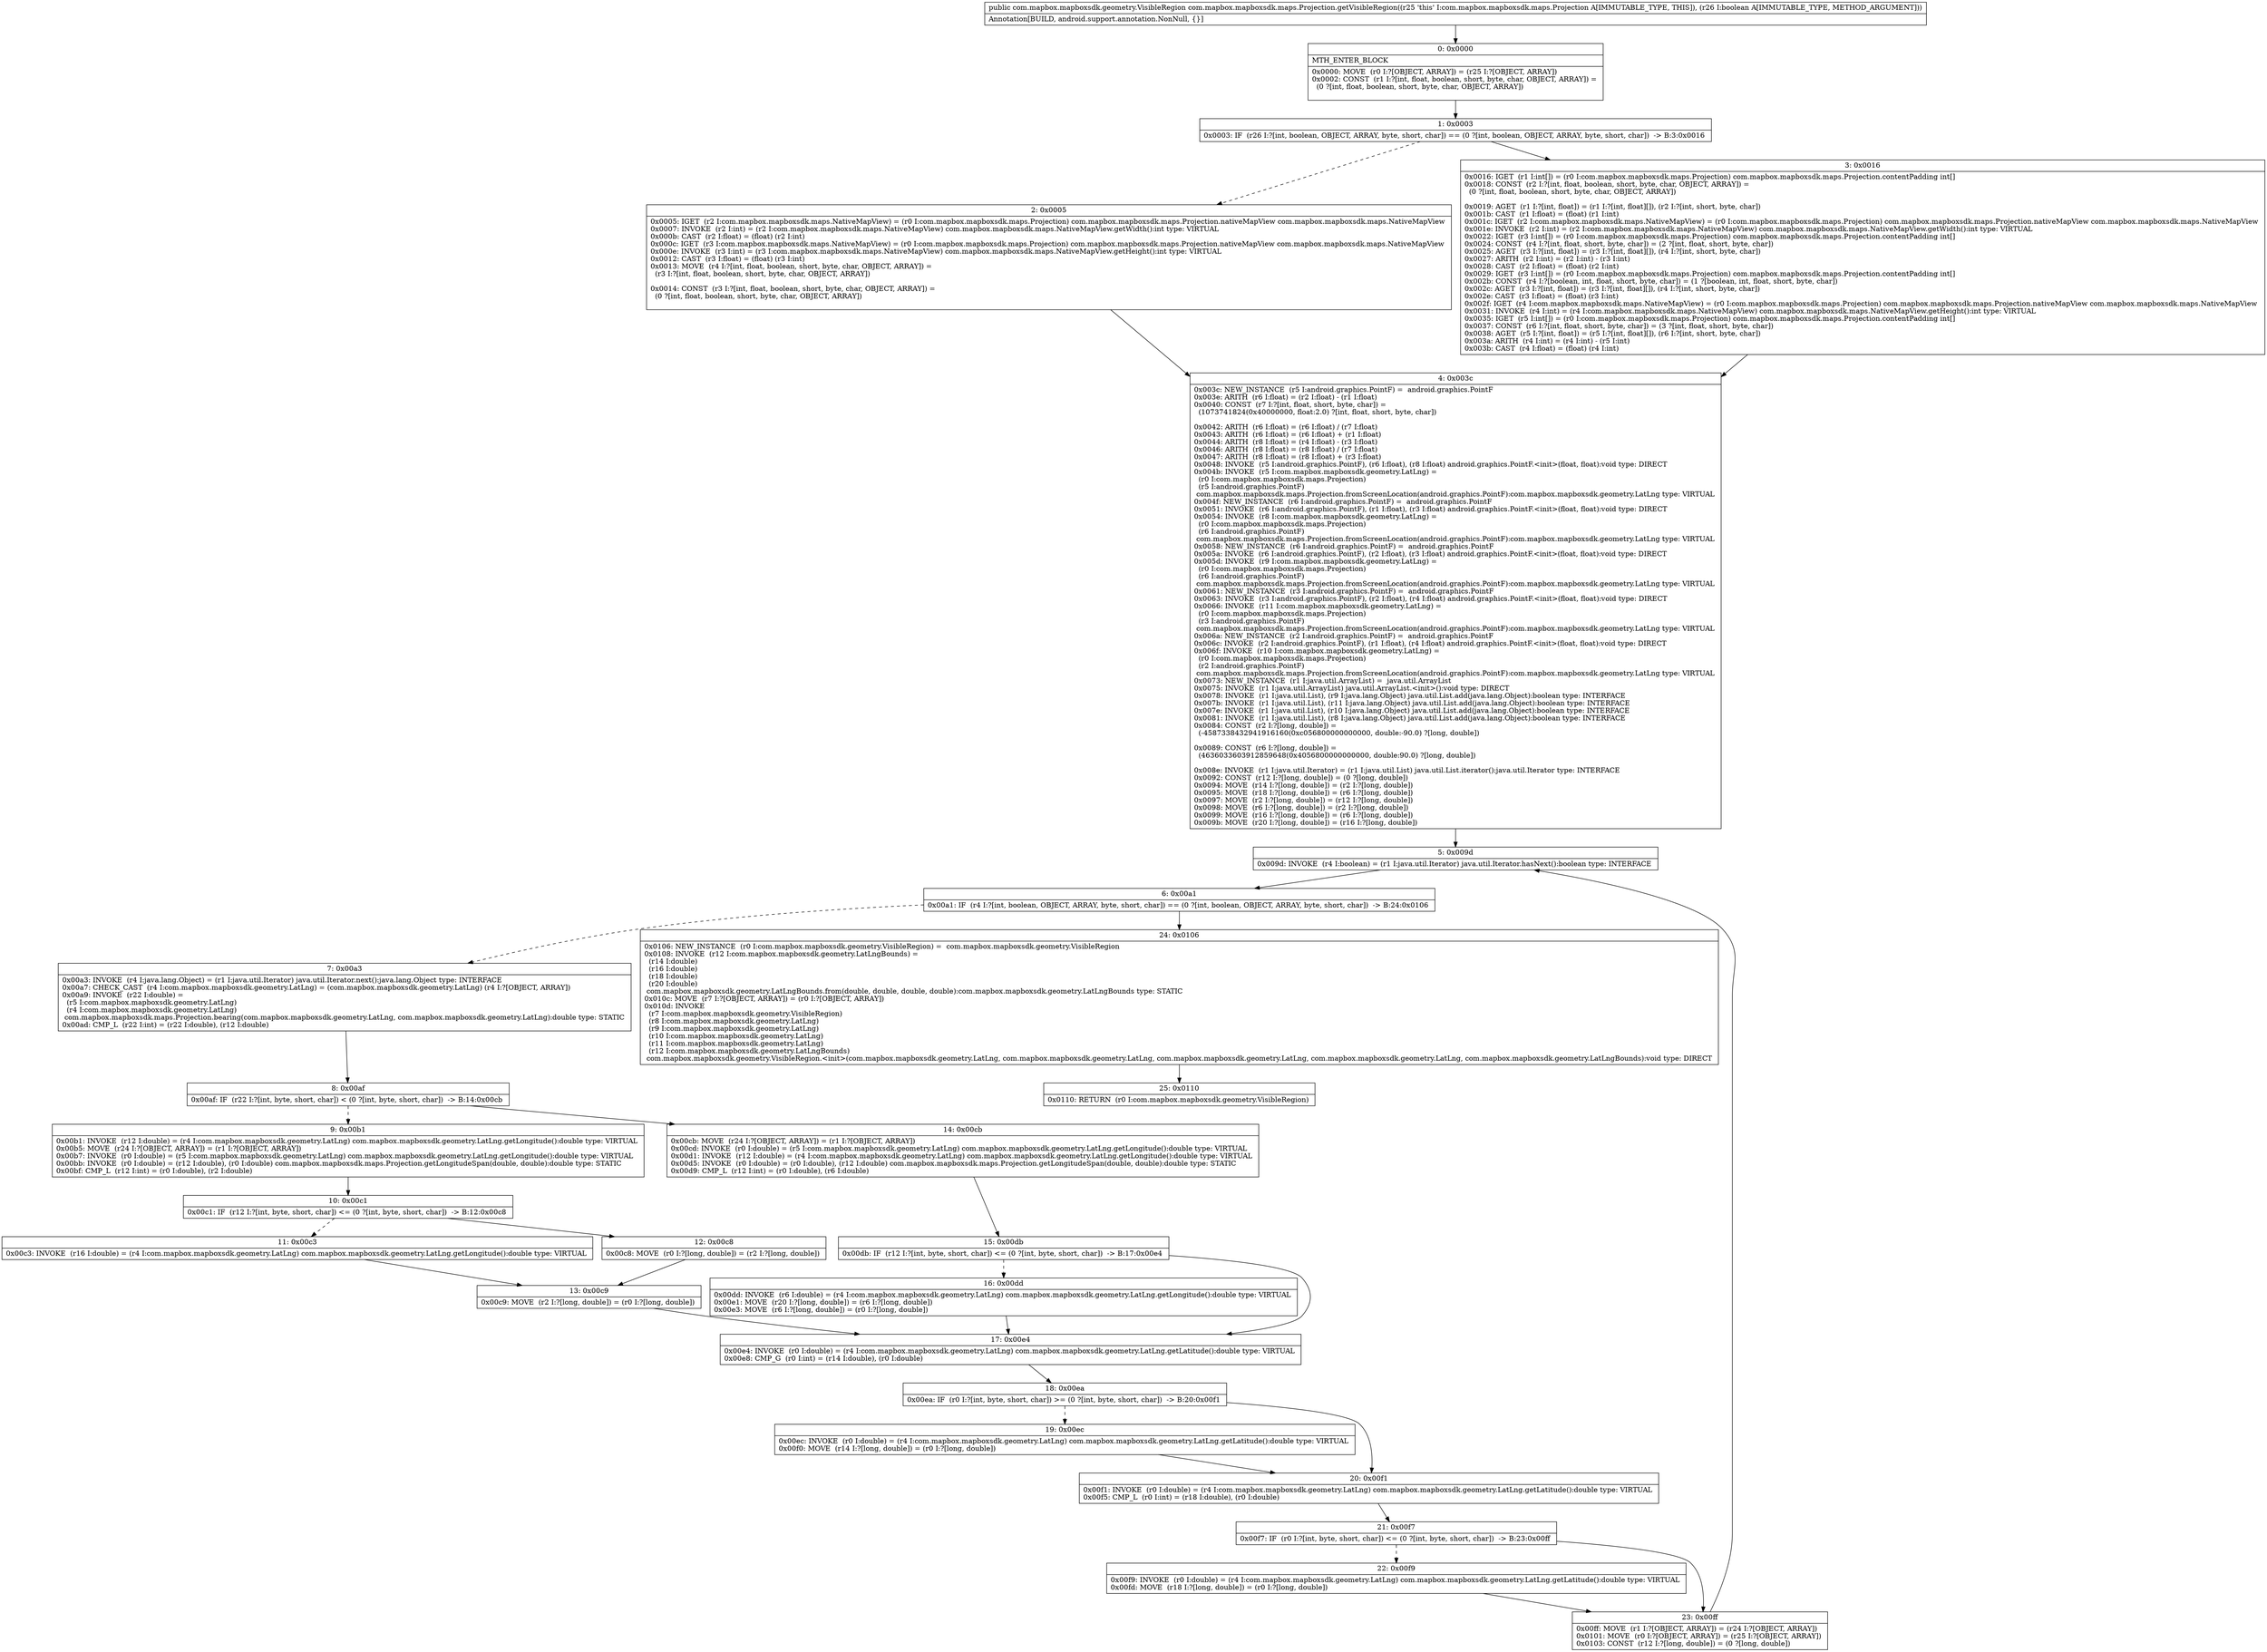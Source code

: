 digraph "CFG forcom.mapbox.mapboxsdk.maps.Projection.getVisibleRegion(Z)Lcom\/mapbox\/mapboxsdk\/geometry\/VisibleRegion;" {
Node_0 [shape=record,label="{0\:\ 0x0000|MTH_ENTER_BLOCK\l|0x0000: MOVE  (r0 I:?[OBJECT, ARRAY]) = (r25 I:?[OBJECT, ARRAY]) \l0x0002: CONST  (r1 I:?[int, float, boolean, short, byte, char, OBJECT, ARRAY]) = \l  (0 ?[int, float, boolean, short, byte, char, OBJECT, ARRAY])\l \l}"];
Node_1 [shape=record,label="{1\:\ 0x0003|0x0003: IF  (r26 I:?[int, boolean, OBJECT, ARRAY, byte, short, char]) == (0 ?[int, boolean, OBJECT, ARRAY, byte, short, char])  \-\> B:3:0x0016 \l}"];
Node_2 [shape=record,label="{2\:\ 0x0005|0x0005: IGET  (r2 I:com.mapbox.mapboxsdk.maps.NativeMapView) = (r0 I:com.mapbox.mapboxsdk.maps.Projection) com.mapbox.mapboxsdk.maps.Projection.nativeMapView com.mapbox.mapboxsdk.maps.NativeMapView \l0x0007: INVOKE  (r2 I:int) = (r2 I:com.mapbox.mapboxsdk.maps.NativeMapView) com.mapbox.mapboxsdk.maps.NativeMapView.getWidth():int type: VIRTUAL \l0x000b: CAST  (r2 I:float) = (float) (r2 I:int) \l0x000c: IGET  (r3 I:com.mapbox.mapboxsdk.maps.NativeMapView) = (r0 I:com.mapbox.mapboxsdk.maps.Projection) com.mapbox.mapboxsdk.maps.Projection.nativeMapView com.mapbox.mapboxsdk.maps.NativeMapView \l0x000e: INVOKE  (r3 I:int) = (r3 I:com.mapbox.mapboxsdk.maps.NativeMapView) com.mapbox.mapboxsdk.maps.NativeMapView.getHeight():int type: VIRTUAL \l0x0012: CAST  (r3 I:float) = (float) (r3 I:int) \l0x0013: MOVE  (r4 I:?[int, float, boolean, short, byte, char, OBJECT, ARRAY]) = \l  (r3 I:?[int, float, boolean, short, byte, char, OBJECT, ARRAY])\l \l0x0014: CONST  (r3 I:?[int, float, boolean, short, byte, char, OBJECT, ARRAY]) = \l  (0 ?[int, float, boolean, short, byte, char, OBJECT, ARRAY])\l \l}"];
Node_3 [shape=record,label="{3\:\ 0x0016|0x0016: IGET  (r1 I:int[]) = (r0 I:com.mapbox.mapboxsdk.maps.Projection) com.mapbox.mapboxsdk.maps.Projection.contentPadding int[] \l0x0018: CONST  (r2 I:?[int, float, boolean, short, byte, char, OBJECT, ARRAY]) = \l  (0 ?[int, float, boolean, short, byte, char, OBJECT, ARRAY])\l \l0x0019: AGET  (r1 I:?[int, float]) = (r1 I:?[int, float][]), (r2 I:?[int, short, byte, char]) \l0x001b: CAST  (r1 I:float) = (float) (r1 I:int) \l0x001c: IGET  (r2 I:com.mapbox.mapboxsdk.maps.NativeMapView) = (r0 I:com.mapbox.mapboxsdk.maps.Projection) com.mapbox.mapboxsdk.maps.Projection.nativeMapView com.mapbox.mapboxsdk.maps.NativeMapView \l0x001e: INVOKE  (r2 I:int) = (r2 I:com.mapbox.mapboxsdk.maps.NativeMapView) com.mapbox.mapboxsdk.maps.NativeMapView.getWidth():int type: VIRTUAL \l0x0022: IGET  (r3 I:int[]) = (r0 I:com.mapbox.mapboxsdk.maps.Projection) com.mapbox.mapboxsdk.maps.Projection.contentPadding int[] \l0x0024: CONST  (r4 I:?[int, float, short, byte, char]) = (2 ?[int, float, short, byte, char]) \l0x0025: AGET  (r3 I:?[int, float]) = (r3 I:?[int, float][]), (r4 I:?[int, short, byte, char]) \l0x0027: ARITH  (r2 I:int) = (r2 I:int) \- (r3 I:int) \l0x0028: CAST  (r2 I:float) = (float) (r2 I:int) \l0x0029: IGET  (r3 I:int[]) = (r0 I:com.mapbox.mapboxsdk.maps.Projection) com.mapbox.mapboxsdk.maps.Projection.contentPadding int[] \l0x002b: CONST  (r4 I:?[boolean, int, float, short, byte, char]) = (1 ?[boolean, int, float, short, byte, char]) \l0x002c: AGET  (r3 I:?[int, float]) = (r3 I:?[int, float][]), (r4 I:?[int, short, byte, char]) \l0x002e: CAST  (r3 I:float) = (float) (r3 I:int) \l0x002f: IGET  (r4 I:com.mapbox.mapboxsdk.maps.NativeMapView) = (r0 I:com.mapbox.mapboxsdk.maps.Projection) com.mapbox.mapboxsdk.maps.Projection.nativeMapView com.mapbox.mapboxsdk.maps.NativeMapView \l0x0031: INVOKE  (r4 I:int) = (r4 I:com.mapbox.mapboxsdk.maps.NativeMapView) com.mapbox.mapboxsdk.maps.NativeMapView.getHeight():int type: VIRTUAL \l0x0035: IGET  (r5 I:int[]) = (r0 I:com.mapbox.mapboxsdk.maps.Projection) com.mapbox.mapboxsdk.maps.Projection.contentPadding int[] \l0x0037: CONST  (r6 I:?[int, float, short, byte, char]) = (3 ?[int, float, short, byte, char]) \l0x0038: AGET  (r5 I:?[int, float]) = (r5 I:?[int, float][]), (r6 I:?[int, short, byte, char]) \l0x003a: ARITH  (r4 I:int) = (r4 I:int) \- (r5 I:int) \l0x003b: CAST  (r4 I:float) = (float) (r4 I:int) \l}"];
Node_4 [shape=record,label="{4\:\ 0x003c|0x003c: NEW_INSTANCE  (r5 I:android.graphics.PointF) =  android.graphics.PointF \l0x003e: ARITH  (r6 I:float) = (r2 I:float) \- (r1 I:float) \l0x0040: CONST  (r7 I:?[int, float, short, byte, char]) = \l  (1073741824(0x40000000, float:2.0) ?[int, float, short, byte, char])\l \l0x0042: ARITH  (r6 I:float) = (r6 I:float) \/ (r7 I:float) \l0x0043: ARITH  (r6 I:float) = (r6 I:float) + (r1 I:float) \l0x0044: ARITH  (r8 I:float) = (r4 I:float) \- (r3 I:float) \l0x0046: ARITH  (r8 I:float) = (r8 I:float) \/ (r7 I:float) \l0x0047: ARITH  (r8 I:float) = (r8 I:float) + (r3 I:float) \l0x0048: INVOKE  (r5 I:android.graphics.PointF), (r6 I:float), (r8 I:float) android.graphics.PointF.\<init\>(float, float):void type: DIRECT \l0x004b: INVOKE  (r5 I:com.mapbox.mapboxsdk.geometry.LatLng) = \l  (r0 I:com.mapbox.mapboxsdk.maps.Projection)\l  (r5 I:android.graphics.PointF)\l com.mapbox.mapboxsdk.maps.Projection.fromScreenLocation(android.graphics.PointF):com.mapbox.mapboxsdk.geometry.LatLng type: VIRTUAL \l0x004f: NEW_INSTANCE  (r6 I:android.graphics.PointF) =  android.graphics.PointF \l0x0051: INVOKE  (r6 I:android.graphics.PointF), (r1 I:float), (r3 I:float) android.graphics.PointF.\<init\>(float, float):void type: DIRECT \l0x0054: INVOKE  (r8 I:com.mapbox.mapboxsdk.geometry.LatLng) = \l  (r0 I:com.mapbox.mapboxsdk.maps.Projection)\l  (r6 I:android.graphics.PointF)\l com.mapbox.mapboxsdk.maps.Projection.fromScreenLocation(android.graphics.PointF):com.mapbox.mapboxsdk.geometry.LatLng type: VIRTUAL \l0x0058: NEW_INSTANCE  (r6 I:android.graphics.PointF) =  android.graphics.PointF \l0x005a: INVOKE  (r6 I:android.graphics.PointF), (r2 I:float), (r3 I:float) android.graphics.PointF.\<init\>(float, float):void type: DIRECT \l0x005d: INVOKE  (r9 I:com.mapbox.mapboxsdk.geometry.LatLng) = \l  (r0 I:com.mapbox.mapboxsdk.maps.Projection)\l  (r6 I:android.graphics.PointF)\l com.mapbox.mapboxsdk.maps.Projection.fromScreenLocation(android.graphics.PointF):com.mapbox.mapboxsdk.geometry.LatLng type: VIRTUAL \l0x0061: NEW_INSTANCE  (r3 I:android.graphics.PointF) =  android.graphics.PointF \l0x0063: INVOKE  (r3 I:android.graphics.PointF), (r2 I:float), (r4 I:float) android.graphics.PointF.\<init\>(float, float):void type: DIRECT \l0x0066: INVOKE  (r11 I:com.mapbox.mapboxsdk.geometry.LatLng) = \l  (r0 I:com.mapbox.mapboxsdk.maps.Projection)\l  (r3 I:android.graphics.PointF)\l com.mapbox.mapboxsdk.maps.Projection.fromScreenLocation(android.graphics.PointF):com.mapbox.mapboxsdk.geometry.LatLng type: VIRTUAL \l0x006a: NEW_INSTANCE  (r2 I:android.graphics.PointF) =  android.graphics.PointF \l0x006c: INVOKE  (r2 I:android.graphics.PointF), (r1 I:float), (r4 I:float) android.graphics.PointF.\<init\>(float, float):void type: DIRECT \l0x006f: INVOKE  (r10 I:com.mapbox.mapboxsdk.geometry.LatLng) = \l  (r0 I:com.mapbox.mapboxsdk.maps.Projection)\l  (r2 I:android.graphics.PointF)\l com.mapbox.mapboxsdk.maps.Projection.fromScreenLocation(android.graphics.PointF):com.mapbox.mapboxsdk.geometry.LatLng type: VIRTUAL \l0x0073: NEW_INSTANCE  (r1 I:java.util.ArrayList) =  java.util.ArrayList \l0x0075: INVOKE  (r1 I:java.util.ArrayList) java.util.ArrayList.\<init\>():void type: DIRECT \l0x0078: INVOKE  (r1 I:java.util.List), (r9 I:java.lang.Object) java.util.List.add(java.lang.Object):boolean type: INTERFACE \l0x007b: INVOKE  (r1 I:java.util.List), (r11 I:java.lang.Object) java.util.List.add(java.lang.Object):boolean type: INTERFACE \l0x007e: INVOKE  (r1 I:java.util.List), (r10 I:java.lang.Object) java.util.List.add(java.lang.Object):boolean type: INTERFACE \l0x0081: INVOKE  (r1 I:java.util.List), (r8 I:java.lang.Object) java.util.List.add(java.lang.Object):boolean type: INTERFACE \l0x0084: CONST  (r2 I:?[long, double]) = \l  (\-4587338432941916160(0xc056800000000000, double:\-90.0) ?[long, double])\l \l0x0089: CONST  (r6 I:?[long, double]) = \l  (4636033603912859648(0x4056800000000000, double:90.0) ?[long, double])\l \l0x008e: INVOKE  (r1 I:java.util.Iterator) = (r1 I:java.util.List) java.util.List.iterator():java.util.Iterator type: INTERFACE \l0x0092: CONST  (r12 I:?[long, double]) = (0 ?[long, double]) \l0x0094: MOVE  (r14 I:?[long, double]) = (r2 I:?[long, double]) \l0x0095: MOVE  (r18 I:?[long, double]) = (r6 I:?[long, double]) \l0x0097: MOVE  (r2 I:?[long, double]) = (r12 I:?[long, double]) \l0x0098: MOVE  (r6 I:?[long, double]) = (r2 I:?[long, double]) \l0x0099: MOVE  (r16 I:?[long, double]) = (r6 I:?[long, double]) \l0x009b: MOVE  (r20 I:?[long, double]) = (r16 I:?[long, double]) \l}"];
Node_5 [shape=record,label="{5\:\ 0x009d|0x009d: INVOKE  (r4 I:boolean) = (r1 I:java.util.Iterator) java.util.Iterator.hasNext():boolean type: INTERFACE \l}"];
Node_6 [shape=record,label="{6\:\ 0x00a1|0x00a1: IF  (r4 I:?[int, boolean, OBJECT, ARRAY, byte, short, char]) == (0 ?[int, boolean, OBJECT, ARRAY, byte, short, char])  \-\> B:24:0x0106 \l}"];
Node_7 [shape=record,label="{7\:\ 0x00a3|0x00a3: INVOKE  (r4 I:java.lang.Object) = (r1 I:java.util.Iterator) java.util.Iterator.next():java.lang.Object type: INTERFACE \l0x00a7: CHECK_CAST  (r4 I:com.mapbox.mapboxsdk.geometry.LatLng) = (com.mapbox.mapboxsdk.geometry.LatLng) (r4 I:?[OBJECT, ARRAY]) \l0x00a9: INVOKE  (r22 I:double) = \l  (r5 I:com.mapbox.mapboxsdk.geometry.LatLng)\l  (r4 I:com.mapbox.mapboxsdk.geometry.LatLng)\l com.mapbox.mapboxsdk.maps.Projection.bearing(com.mapbox.mapboxsdk.geometry.LatLng, com.mapbox.mapboxsdk.geometry.LatLng):double type: STATIC \l0x00ad: CMP_L  (r22 I:int) = (r22 I:double), (r12 I:double) \l}"];
Node_8 [shape=record,label="{8\:\ 0x00af|0x00af: IF  (r22 I:?[int, byte, short, char]) \< (0 ?[int, byte, short, char])  \-\> B:14:0x00cb \l}"];
Node_9 [shape=record,label="{9\:\ 0x00b1|0x00b1: INVOKE  (r12 I:double) = (r4 I:com.mapbox.mapboxsdk.geometry.LatLng) com.mapbox.mapboxsdk.geometry.LatLng.getLongitude():double type: VIRTUAL \l0x00b5: MOVE  (r24 I:?[OBJECT, ARRAY]) = (r1 I:?[OBJECT, ARRAY]) \l0x00b7: INVOKE  (r0 I:double) = (r5 I:com.mapbox.mapboxsdk.geometry.LatLng) com.mapbox.mapboxsdk.geometry.LatLng.getLongitude():double type: VIRTUAL \l0x00bb: INVOKE  (r0 I:double) = (r12 I:double), (r0 I:double) com.mapbox.mapboxsdk.maps.Projection.getLongitudeSpan(double, double):double type: STATIC \l0x00bf: CMP_L  (r12 I:int) = (r0 I:double), (r2 I:double) \l}"];
Node_10 [shape=record,label="{10\:\ 0x00c1|0x00c1: IF  (r12 I:?[int, byte, short, char]) \<= (0 ?[int, byte, short, char])  \-\> B:12:0x00c8 \l}"];
Node_11 [shape=record,label="{11\:\ 0x00c3|0x00c3: INVOKE  (r16 I:double) = (r4 I:com.mapbox.mapboxsdk.geometry.LatLng) com.mapbox.mapboxsdk.geometry.LatLng.getLongitude():double type: VIRTUAL \l}"];
Node_12 [shape=record,label="{12\:\ 0x00c8|0x00c8: MOVE  (r0 I:?[long, double]) = (r2 I:?[long, double]) \l}"];
Node_13 [shape=record,label="{13\:\ 0x00c9|0x00c9: MOVE  (r2 I:?[long, double]) = (r0 I:?[long, double]) \l}"];
Node_14 [shape=record,label="{14\:\ 0x00cb|0x00cb: MOVE  (r24 I:?[OBJECT, ARRAY]) = (r1 I:?[OBJECT, ARRAY]) \l0x00cd: INVOKE  (r0 I:double) = (r5 I:com.mapbox.mapboxsdk.geometry.LatLng) com.mapbox.mapboxsdk.geometry.LatLng.getLongitude():double type: VIRTUAL \l0x00d1: INVOKE  (r12 I:double) = (r4 I:com.mapbox.mapboxsdk.geometry.LatLng) com.mapbox.mapboxsdk.geometry.LatLng.getLongitude():double type: VIRTUAL \l0x00d5: INVOKE  (r0 I:double) = (r0 I:double), (r12 I:double) com.mapbox.mapboxsdk.maps.Projection.getLongitudeSpan(double, double):double type: STATIC \l0x00d9: CMP_L  (r12 I:int) = (r0 I:double), (r6 I:double) \l}"];
Node_15 [shape=record,label="{15\:\ 0x00db|0x00db: IF  (r12 I:?[int, byte, short, char]) \<= (0 ?[int, byte, short, char])  \-\> B:17:0x00e4 \l}"];
Node_16 [shape=record,label="{16\:\ 0x00dd|0x00dd: INVOKE  (r6 I:double) = (r4 I:com.mapbox.mapboxsdk.geometry.LatLng) com.mapbox.mapboxsdk.geometry.LatLng.getLongitude():double type: VIRTUAL \l0x00e1: MOVE  (r20 I:?[long, double]) = (r6 I:?[long, double]) \l0x00e3: MOVE  (r6 I:?[long, double]) = (r0 I:?[long, double]) \l}"];
Node_17 [shape=record,label="{17\:\ 0x00e4|0x00e4: INVOKE  (r0 I:double) = (r4 I:com.mapbox.mapboxsdk.geometry.LatLng) com.mapbox.mapboxsdk.geometry.LatLng.getLatitude():double type: VIRTUAL \l0x00e8: CMP_G  (r0 I:int) = (r14 I:double), (r0 I:double) \l}"];
Node_18 [shape=record,label="{18\:\ 0x00ea|0x00ea: IF  (r0 I:?[int, byte, short, char]) \>= (0 ?[int, byte, short, char])  \-\> B:20:0x00f1 \l}"];
Node_19 [shape=record,label="{19\:\ 0x00ec|0x00ec: INVOKE  (r0 I:double) = (r4 I:com.mapbox.mapboxsdk.geometry.LatLng) com.mapbox.mapboxsdk.geometry.LatLng.getLatitude():double type: VIRTUAL \l0x00f0: MOVE  (r14 I:?[long, double]) = (r0 I:?[long, double]) \l}"];
Node_20 [shape=record,label="{20\:\ 0x00f1|0x00f1: INVOKE  (r0 I:double) = (r4 I:com.mapbox.mapboxsdk.geometry.LatLng) com.mapbox.mapboxsdk.geometry.LatLng.getLatitude():double type: VIRTUAL \l0x00f5: CMP_L  (r0 I:int) = (r18 I:double), (r0 I:double) \l}"];
Node_21 [shape=record,label="{21\:\ 0x00f7|0x00f7: IF  (r0 I:?[int, byte, short, char]) \<= (0 ?[int, byte, short, char])  \-\> B:23:0x00ff \l}"];
Node_22 [shape=record,label="{22\:\ 0x00f9|0x00f9: INVOKE  (r0 I:double) = (r4 I:com.mapbox.mapboxsdk.geometry.LatLng) com.mapbox.mapboxsdk.geometry.LatLng.getLatitude():double type: VIRTUAL \l0x00fd: MOVE  (r18 I:?[long, double]) = (r0 I:?[long, double]) \l}"];
Node_23 [shape=record,label="{23\:\ 0x00ff|0x00ff: MOVE  (r1 I:?[OBJECT, ARRAY]) = (r24 I:?[OBJECT, ARRAY]) \l0x0101: MOVE  (r0 I:?[OBJECT, ARRAY]) = (r25 I:?[OBJECT, ARRAY]) \l0x0103: CONST  (r12 I:?[long, double]) = (0 ?[long, double]) \l}"];
Node_24 [shape=record,label="{24\:\ 0x0106|0x0106: NEW_INSTANCE  (r0 I:com.mapbox.mapboxsdk.geometry.VisibleRegion) =  com.mapbox.mapboxsdk.geometry.VisibleRegion \l0x0108: INVOKE  (r12 I:com.mapbox.mapboxsdk.geometry.LatLngBounds) = \l  (r14 I:double)\l  (r16 I:double)\l  (r18 I:double)\l  (r20 I:double)\l com.mapbox.mapboxsdk.geometry.LatLngBounds.from(double, double, double, double):com.mapbox.mapboxsdk.geometry.LatLngBounds type: STATIC \l0x010c: MOVE  (r7 I:?[OBJECT, ARRAY]) = (r0 I:?[OBJECT, ARRAY]) \l0x010d: INVOKE  \l  (r7 I:com.mapbox.mapboxsdk.geometry.VisibleRegion)\l  (r8 I:com.mapbox.mapboxsdk.geometry.LatLng)\l  (r9 I:com.mapbox.mapboxsdk.geometry.LatLng)\l  (r10 I:com.mapbox.mapboxsdk.geometry.LatLng)\l  (r11 I:com.mapbox.mapboxsdk.geometry.LatLng)\l  (r12 I:com.mapbox.mapboxsdk.geometry.LatLngBounds)\l com.mapbox.mapboxsdk.geometry.VisibleRegion.\<init\>(com.mapbox.mapboxsdk.geometry.LatLng, com.mapbox.mapboxsdk.geometry.LatLng, com.mapbox.mapboxsdk.geometry.LatLng, com.mapbox.mapboxsdk.geometry.LatLng, com.mapbox.mapboxsdk.geometry.LatLngBounds):void type: DIRECT \l}"];
Node_25 [shape=record,label="{25\:\ 0x0110|0x0110: RETURN  (r0 I:com.mapbox.mapboxsdk.geometry.VisibleRegion) \l}"];
MethodNode[shape=record,label="{public com.mapbox.mapboxsdk.geometry.VisibleRegion com.mapbox.mapboxsdk.maps.Projection.getVisibleRegion((r25 'this' I:com.mapbox.mapboxsdk.maps.Projection A[IMMUTABLE_TYPE, THIS]), (r26 I:boolean A[IMMUTABLE_TYPE, METHOD_ARGUMENT]))  | Annotation[BUILD, android.support.annotation.NonNull, \{\}]\l}"];
MethodNode -> Node_0;
Node_0 -> Node_1;
Node_1 -> Node_2[style=dashed];
Node_1 -> Node_3;
Node_2 -> Node_4;
Node_3 -> Node_4;
Node_4 -> Node_5;
Node_5 -> Node_6;
Node_6 -> Node_7[style=dashed];
Node_6 -> Node_24;
Node_7 -> Node_8;
Node_8 -> Node_9[style=dashed];
Node_8 -> Node_14;
Node_9 -> Node_10;
Node_10 -> Node_11[style=dashed];
Node_10 -> Node_12;
Node_11 -> Node_13;
Node_12 -> Node_13;
Node_13 -> Node_17;
Node_14 -> Node_15;
Node_15 -> Node_16[style=dashed];
Node_15 -> Node_17;
Node_16 -> Node_17;
Node_17 -> Node_18;
Node_18 -> Node_19[style=dashed];
Node_18 -> Node_20;
Node_19 -> Node_20;
Node_20 -> Node_21;
Node_21 -> Node_22[style=dashed];
Node_21 -> Node_23;
Node_22 -> Node_23;
Node_23 -> Node_5;
Node_24 -> Node_25;
}

